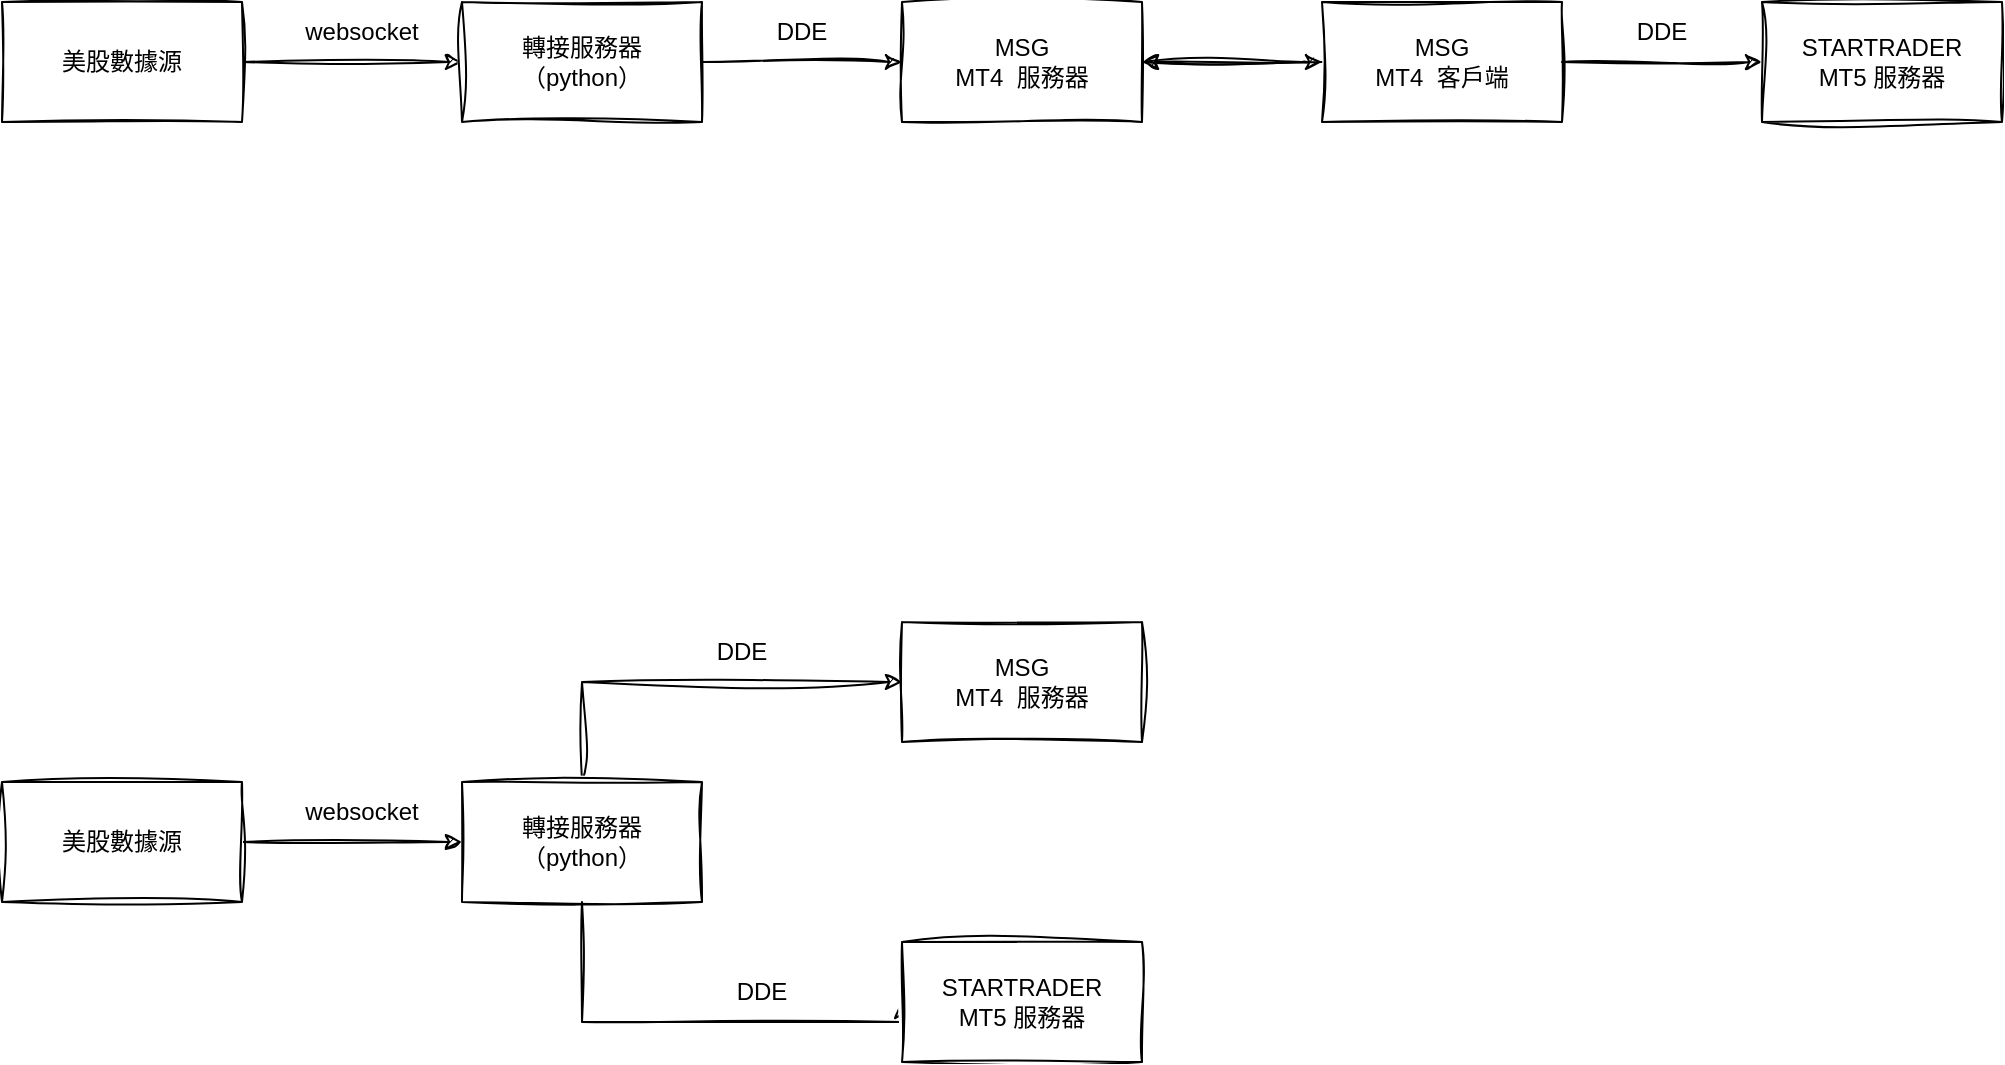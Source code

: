 <mxfile version="23.1.8" type="github">
  <diagram name="Page-1" id="XzIhMi4IeJQgUUTl5tSm">
    <mxGraphModel dx="1266" dy="1974" grid="1" gridSize="10" guides="1" tooltips="1" connect="1" arrows="1" fold="1" page="1" pageScale="1" pageWidth="850" pageHeight="1100" math="0" shadow="0">
      <root>
        <mxCell id="0" />
        <mxCell id="1" parent="0" />
        <mxCell id="_NY5Rxliu2nGTm4PhkSI-3" style="edgeStyle=orthogonalEdgeStyle;rounded=0;sketch=1;hachureGap=4;jiggle=2;curveFitting=1;orthogonalLoop=1;jettySize=auto;html=1;entryX=0;entryY=0.5;entryDx=0;entryDy=0;" edge="1" parent="1" source="_NY5Rxliu2nGTm4PhkSI-1" target="_NY5Rxliu2nGTm4PhkSI-2">
          <mxGeometry relative="1" as="geometry" />
        </mxCell>
        <mxCell id="_NY5Rxliu2nGTm4PhkSI-1" value="美股數據源" style="rounded=0;whiteSpace=wrap;html=1;sketch=1;hachureGap=4;jiggle=2;curveFitting=1;" vertex="1" parent="1">
          <mxGeometry x="140" y="260" width="120" height="60" as="geometry" />
        </mxCell>
        <mxCell id="_NY5Rxliu2nGTm4PhkSI-5" style="edgeStyle=orthogonalEdgeStyle;rounded=0;sketch=1;hachureGap=4;jiggle=2;curveFitting=1;orthogonalLoop=1;jettySize=auto;html=1;entryX=0;entryY=0.5;entryDx=0;entryDy=0;" edge="1" parent="1" source="_NY5Rxliu2nGTm4PhkSI-2" target="_NY5Rxliu2nGTm4PhkSI-4">
          <mxGeometry relative="1" as="geometry">
            <Array as="points">
              <mxPoint x="430" y="210" />
            </Array>
          </mxGeometry>
        </mxCell>
        <mxCell id="_NY5Rxliu2nGTm4PhkSI-7" style="edgeStyle=orthogonalEdgeStyle;rounded=0;sketch=1;hachureGap=4;jiggle=2;curveFitting=1;orthogonalLoop=1;jettySize=auto;html=1;entryX=0;entryY=0.5;entryDx=0;entryDy=0;" edge="1" parent="1" source="_NY5Rxliu2nGTm4PhkSI-2" target="_NY5Rxliu2nGTm4PhkSI-6">
          <mxGeometry relative="1" as="geometry">
            <Array as="points">
              <mxPoint x="430" y="380" />
              <mxPoint x="590" y="380" />
            </Array>
          </mxGeometry>
        </mxCell>
        <mxCell id="_NY5Rxliu2nGTm4PhkSI-2" value="轉接服務器&lt;br&gt;（python）" style="rounded=0;whiteSpace=wrap;html=1;sketch=1;hachureGap=4;jiggle=2;curveFitting=1;" vertex="1" parent="1">
          <mxGeometry x="370" y="260" width="120" height="60" as="geometry" />
        </mxCell>
        <mxCell id="_NY5Rxliu2nGTm4PhkSI-4" value="MSG &lt;br&gt;MT4&amp;nbsp; 服務器" style="rounded=0;whiteSpace=wrap;html=1;sketch=1;hachureGap=4;jiggle=2;curveFitting=1;" vertex="1" parent="1">
          <mxGeometry x="590" y="180" width="120" height="60" as="geometry" />
        </mxCell>
        <mxCell id="_NY5Rxliu2nGTm4PhkSI-6" value="STARTRADER &lt;br&gt;MT5 服務器" style="rounded=0;whiteSpace=wrap;html=1;sketch=1;hachureGap=4;jiggle=2;curveFitting=1;" vertex="1" parent="1">
          <mxGeometry x="590" y="340" width="120" height="60" as="geometry" />
        </mxCell>
        <mxCell id="_NY5Rxliu2nGTm4PhkSI-8" value="websocket" style="text;html=1;align=center;verticalAlign=middle;whiteSpace=wrap;rounded=0;" vertex="1" parent="1">
          <mxGeometry x="290" y="260" width="60" height="30" as="geometry" />
        </mxCell>
        <mxCell id="_NY5Rxliu2nGTm4PhkSI-9" value="DDE" style="text;html=1;align=center;verticalAlign=middle;whiteSpace=wrap;rounded=0;" vertex="1" parent="1">
          <mxGeometry x="480" y="180" width="60" height="30" as="geometry" />
        </mxCell>
        <mxCell id="_NY5Rxliu2nGTm4PhkSI-10" value="DDE" style="text;html=1;align=center;verticalAlign=middle;whiteSpace=wrap;rounded=0;" vertex="1" parent="1">
          <mxGeometry x="490" y="350" width="60" height="30" as="geometry" />
        </mxCell>
        <mxCell id="_NY5Rxliu2nGTm4PhkSI-11" style="edgeStyle=orthogonalEdgeStyle;rounded=0;sketch=1;hachureGap=4;jiggle=2;curveFitting=1;orthogonalLoop=1;jettySize=auto;html=1;entryX=0;entryY=0.5;entryDx=0;entryDy=0;" edge="1" parent="1" source="_NY5Rxliu2nGTm4PhkSI-12" target="_NY5Rxliu2nGTm4PhkSI-15">
          <mxGeometry relative="1" as="geometry" />
        </mxCell>
        <mxCell id="_NY5Rxliu2nGTm4PhkSI-12" value="美股數據源" style="rounded=0;whiteSpace=wrap;html=1;sketch=1;hachureGap=4;jiggle=2;curveFitting=1;" vertex="1" parent="1">
          <mxGeometry x="140" y="-130" width="120" height="60" as="geometry" />
        </mxCell>
        <mxCell id="_NY5Rxliu2nGTm4PhkSI-21" style="edgeStyle=orthogonalEdgeStyle;rounded=0;sketch=1;hachureGap=4;jiggle=2;curveFitting=1;orthogonalLoop=1;jettySize=auto;html=1;" edge="1" parent="1" source="_NY5Rxliu2nGTm4PhkSI-15" target="_NY5Rxliu2nGTm4PhkSI-16">
          <mxGeometry relative="1" as="geometry" />
        </mxCell>
        <mxCell id="_NY5Rxliu2nGTm4PhkSI-15" value="轉接服務器&lt;br&gt;（python）" style="rounded=0;whiteSpace=wrap;html=1;sketch=1;hachureGap=4;jiggle=2;curveFitting=1;" vertex="1" parent="1">
          <mxGeometry x="370" y="-130" width="120" height="60" as="geometry" />
        </mxCell>
        <mxCell id="_NY5Rxliu2nGTm4PhkSI-23" style="edgeStyle=orthogonalEdgeStyle;rounded=0;sketch=1;hachureGap=4;jiggle=2;curveFitting=1;orthogonalLoop=1;jettySize=auto;html=1;" edge="1" parent="1" source="_NY5Rxliu2nGTm4PhkSI-16">
          <mxGeometry relative="1" as="geometry">
            <mxPoint x="800" y="-100" as="targetPoint" />
            <Array as="points">
              <mxPoint x="790" y="-100" />
              <mxPoint x="790" y="-100" />
            </Array>
          </mxGeometry>
        </mxCell>
        <mxCell id="_NY5Rxliu2nGTm4PhkSI-16" value="MSG &lt;br&gt;MT4&amp;nbsp; 服務器" style="rounded=0;whiteSpace=wrap;html=1;sketch=1;hachureGap=4;jiggle=2;curveFitting=1;" vertex="1" parent="1">
          <mxGeometry x="590" y="-130" width="120" height="60" as="geometry" />
        </mxCell>
        <mxCell id="_NY5Rxliu2nGTm4PhkSI-25" value="" style="edgeStyle=orthogonalEdgeStyle;rounded=0;sketch=1;hachureGap=4;jiggle=2;curveFitting=1;orthogonalLoop=1;jettySize=auto;html=1;" edge="1" parent="1" source="_NY5Rxliu2nGTm4PhkSI-17" target="_NY5Rxliu2nGTm4PhkSI-16">
          <mxGeometry relative="1" as="geometry" />
        </mxCell>
        <mxCell id="_NY5Rxliu2nGTm4PhkSI-26" style="edgeStyle=orthogonalEdgeStyle;rounded=0;sketch=1;hachureGap=4;jiggle=2;curveFitting=1;orthogonalLoop=1;jettySize=auto;html=1;" edge="1" parent="1" source="_NY5Rxliu2nGTm4PhkSI-17" target="_NY5Rxliu2nGTm4PhkSI-24">
          <mxGeometry relative="1" as="geometry" />
        </mxCell>
        <mxCell id="_NY5Rxliu2nGTm4PhkSI-17" value="MSG&lt;br style=&quot;border-color: var(--border-color);&quot;&gt;MT4&amp;nbsp; 客戶端" style="rounded=0;whiteSpace=wrap;html=1;sketch=1;hachureGap=4;jiggle=2;curveFitting=1;" vertex="1" parent="1">
          <mxGeometry x="800" y="-130" width="120" height="60" as="geometry" />
        </mxCell>
        <mxCell id="_NY5Rxliu2nGTm4PhkSI-18" value="websocket" style="text;html=1;align=center;verticalAlign=middle;whiteSpace=wrap;rounded=0;" vertex="1" parent="1">
          <mxGeometry x="290" y="-130" width="60" height="30" as="geometry" />
        </mxCell>
        <mxCell id="_NY5Rxliu2nGTm4PhkSI-19" value="DDE" style="text;html=1;align=center;verticalAlign=middle;whiteSpace=wrap;rounded=0;" vertex="1" parent="1">
          <mxGeometry x="510" y="-130" width="60" height="30" as="geometry" />
        </mxCell>
        <mxCell id="_NY5Rxliu2nGTm4PhkSI-20" value="DDE" style="text;html=1;align=center;verticalAlign=middle;whiteSpace=wrap;rounded=0;" vertex="1" parent="1">
          <mxGeometry x="940" y="-130" width="60" height="30" as="geometry" />
        </mxCell>
        <mxCell id="_NY5Rxliu2nGTm4PhkSI-24" value="STARTRADER&lt;br style=&quot;border-color: var(--border-color);&quot;&gt;MT5 服務器" style="rounded=0;whiteSpace=wrap;html=1;sketch=1;hachureGap=4;jiggle=2;curveFitting=1;" vertex="1" parent="1">
          <mxGeometry x="1020" y="-130" width="120" height="60" as="geometry" />
        </mxCell>
      </root>
    </mxGraphModel>
  </diagram>
</mxfile>
